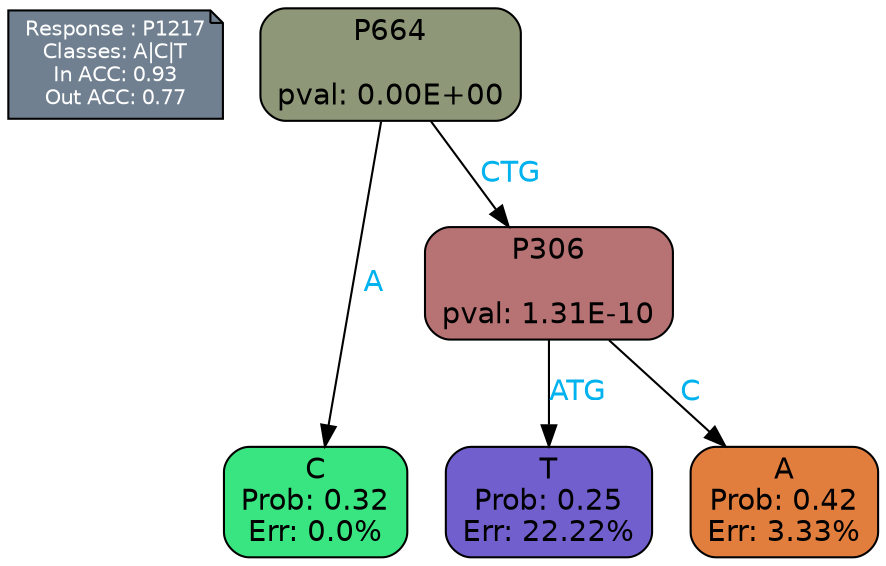 digraph Tree {
node [shape=box, style="filled, rounded", color="black", fontname=helvetica] ;
graph [ranksep=equally, splines=polylines, bgcolor=transparent, dpi=600] ;
edge [fontname=helvetica] ;
LEGEND [label="Response : P1217
Classes: A|C|T
In ACC: 0.93
Out ACC: 0.77
",shape=note,align=left,style=filled,fillcolor="slategray",fontcolor="white",fontsize=10];1 [label="P664

pval: 0.00E+00", fillcolor="#8e9778"] ;
2 [label="C
Prob: 0.32
Err: 0.0%", fillcolor="#39e581"] ;
3 [label="P306

pval: 1.31E-10", fillcolor="#b77274"] ;
4 [label="T
Prob: 0.25
Err: 22.22%", fillcolor="#715fce"] ;
5 [label="A
Prob: 0.42
Err: 3.33%", fillcolor="#e17e3e"] ;
1 -> 2 [label="A",fontcolor=deepskyblue2] ;
1 -> 3 [label="CTG",fontcolor=deepskyblue2] ;
3 -> 4 [label="ATG",fontcolor=deepskyblue2] ;
3 -> 5 [label="C",fontcolor=deepskyblue2] ;
{rank = same; 2;4;5;}{rank = same; LEGEND;1;}}